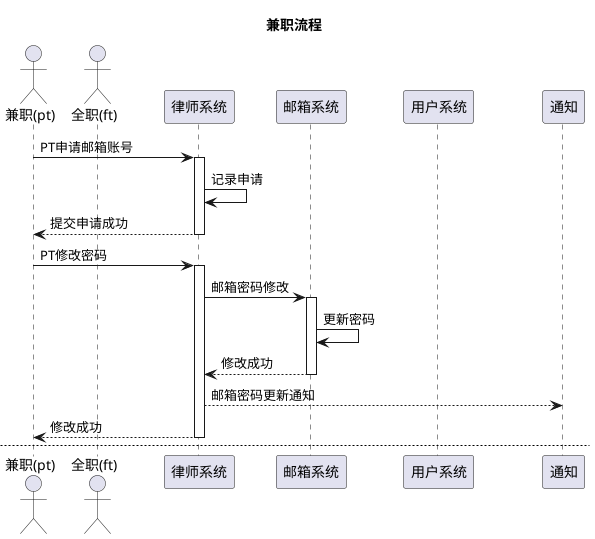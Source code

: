 @startuml
'邮箱系统时序图

actor "兼职(pt)" as pt
actor "全职(ft)" as ft

participant "律师系统" as Lawyer
participant "邮箱系统" as Mail
participant "用户系统" as User
participant "通知" as Msg

title 兼职流程

'PT 提交申请流程
pt -> Lawyer :PT申请邮箱账号
activate Lawyer
    Lawyer -> Lawyer :记录申请
    return 提交申请成功
deactivate Lawyer

'PT 修改邮箱密码
pt -> Lawyer: PT修改密码
activate Lawyer
    Lawyer -> Mail :邮箱密码修改
    activate Mail
        Mail -> Mail :更新密码

        return 修改成功
    deactivate Mail

    Lawyer --> Msg :邮箱密码更新通知
    Lawyer --> pt :修改成功
deactivate Lawyer


newpage 全职流程

'FT查看申请列表流程
ft -> Lawyer :查看申请列表
activate Lawyer
    return 申请列表
deactivate Lawyer


'FT通过申请流程(IMPORTAN!)
ft -> Lawyer :Accept
activate Lawyer
    Lawyer -> Mail :添加邮箱
    activate Mail
        Mail -> Mail :postfix添加邮箱
        return email账号
    deactivate Mail

    Lawyer -> Lawyer :更新律师信息

    Lawyer -> User :修改登录邮箱
    activate User
        User -> User :修改登录邮箱
        User -> User :保留原登录邮箱

        User --> Msg :邮箱更新通知

        return 修改成功
    deactivate User

    Lawyer -> Lawyer :记录审核通过
    Lawyer --> ft :审核通过
deactivate Lawyer

'FT拒绝流程
ft -> Lawyer :Deny
activate Lawyer
    Lawyer -> Lawyer :记录审核失败
    Lawyer --> ft :拒绝开通

    Lawyer --> Msg: 审核失败通知
deactivate Lawyer

@enduml
